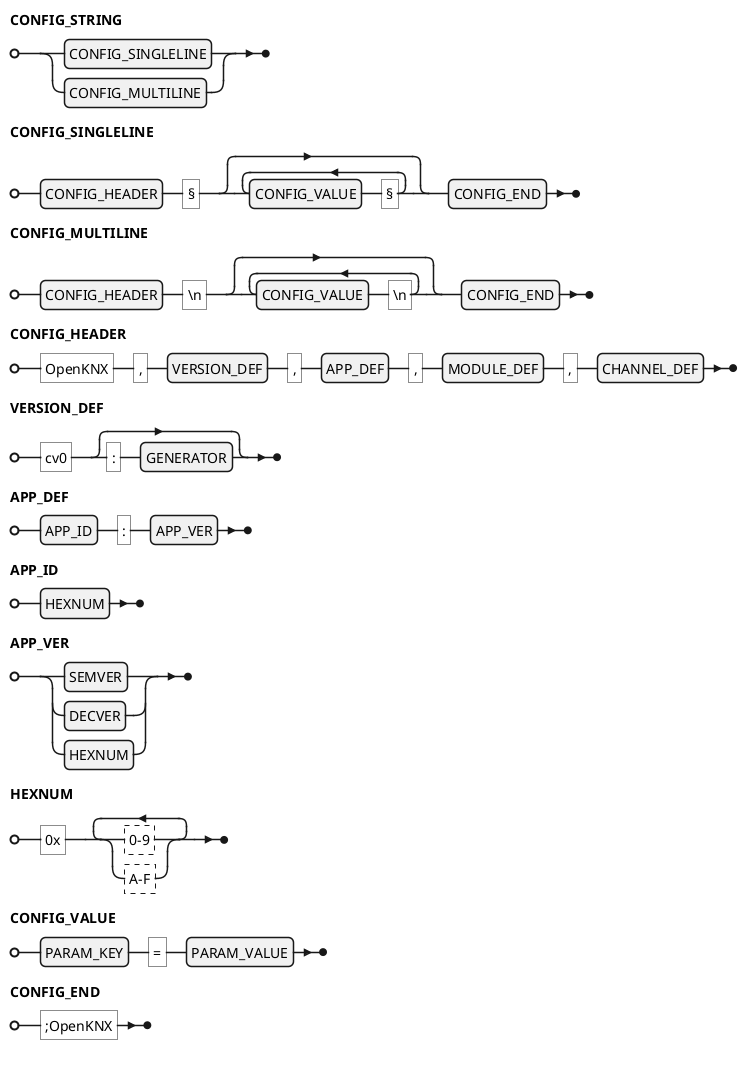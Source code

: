 @startebnf

CONFIG_STRING = CONFIG_SINGLELINE | CONFIG_MULTILINE;
CONFIG_SINGLELINE = CONFIG_HEADER, "§" , {CONFIG_VALUE, "§"} , CONFIG_END;
CONFIG_MULTILINE = CONFIG_HEADER, "\n" , {CONFIG_VALUE, "\n"} , CONFIG_END;

CONFIG_HEADER = "OpenKNX", ",", VERSION_DEF, ",", APP_DEF, ",", MODULE_DEF, ",", CHANNEL_DEF;

' VERSION_DEF = "v0", [ ":", SEMVER, [":", GENERATOR]];
VERSION_DEF = "cv0", [ ":", GENERATOR];
APP_DEF = APP_ID, ":", APP_VER ; [ APP_NAME ];
'APP_ID  = "0x" , 4 * (? "0-9" ? | ? "a-f" ? | ? "A-F" ?);
'APP_ID  = "0x" , 4 * (?0-9? | ?A-F?);
APP_ID  = HEXNUM;
'APP_VER = "0x" , 2 * (? "0-9" ? | ? "a-f" ? | ? "A-F" ?);
APP_VER = ( SEMVER | DECVER | HEXNUM);

HEXNUM = "0x" , {(?0-9? | ?A-F?)}-;

CONFIG_VALUE = PARAM_KEY, "=", PARAM_VALUE;
CONFIG_END = ";OpenKNX";

/'
digit-excluding-zero = "1" | "2" | "3" | "4" | "5" | "6" | "7" | "8" | "9";
digit                = "0" | digit-excluding-zero;
'/

@endyaml
